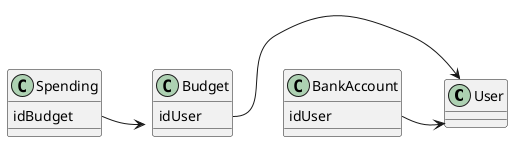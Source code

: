 @startuml

class User
class BankAccount {
	idUser
}
class Budget {
	idUser
}
class Spending {
	idBudget
}

Spending::idBudget -> Budget
Budget::idUser -> User
BankAccount::idUser -> User

@enduml
